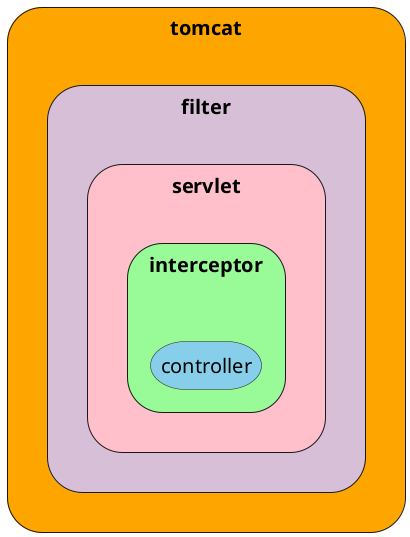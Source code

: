 @startuml
'skinparam backgroundcolor white
'skinparam defaultFontName Arial
skinparam storage {
  FontSize 20
'  Style ellipse
'  BorderColor transparent
}

storage "tomcat" #FFA500 {
  storage "filter" #D8BFD8 {
    storage "servlet" #FFC0CB {
      storage "interceptor" #98FB98 {
        storage "controller" #87CEEB
      }
    }
  }
}

' 调整组件间距（可选）
[tomcat] -[hidden]-> [filter]
[filter] -[hidden]-> [servlet]
[servlet] -[hidden]-> [interceptor]
[interceptor] -[hidden]-> [controller]
@enduml